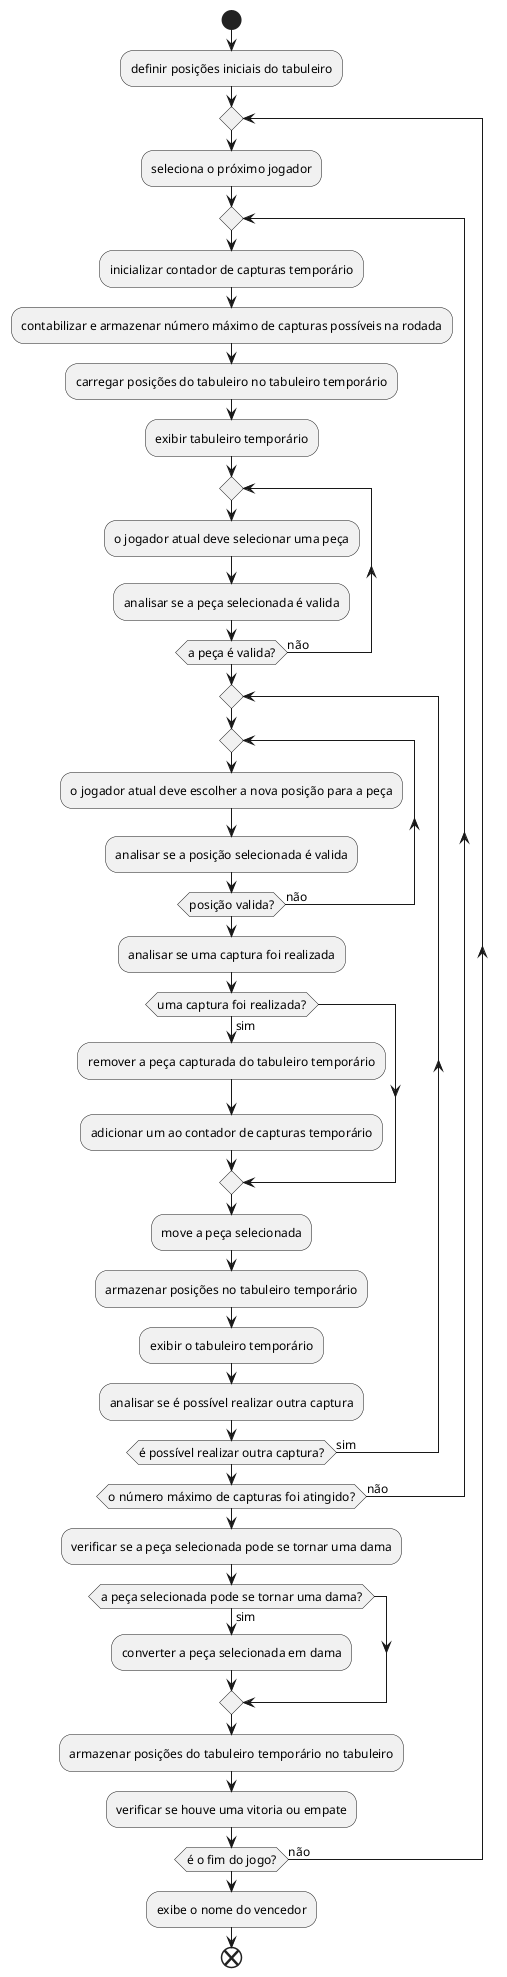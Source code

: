 @startuml Atividades

skinparam DefaultTextAlignment center
skinparam DefaultFontSize 12

start
:definir posições iniciais do tabuleiro;

repeat
    :seleciona o próximo jogador;

    repeat
        :inicializar contador de capturas temporário;
        :contabilizar e armazenar número máximo de capturas possíveis na rodada;
        :carregar posições do tabuleiro no tabuleiro temporário;
        :exibir tabuleiro temporário;

        repeat
            :o jogador atual deve selecionar uma peça;
            :analisar se a peça selecionada é valida;
        repeat while (a peça é valida?) is (não)

        repeat
            repeat
                :o jogador atual deve escolher a nova posição para a peça;
                :analisar se a posição selecionada é valida;
            repeat while (posição valida?) is (não)

            :analisar se uma captura foi realizada;

            if (uma captura foi realizada?) then (sim)
                :remover a peça capturada do tabuleiro temporário;
                :adicionar um ao contador de capturas temporário;
            endif

            :move a peça selecionada;
            :armazenar posições no tabuleiro temporário;
            :exibir o tabuleiro temporário;
            :analisar se é possível realizar outra captura;
        repeat while (é possível realizar outra captura?) is (sim)
    repeat while (o número máximo de capturas foi atingido?) is (não)

    :verificar se a peça selecionada pode se tornar uma dama;
    if (a peça selecionada pode se tornar uma dama?) then (sim)
        :converter a peça selecionada em dama;
    endif

    :armazenar posições do tabuleiro temporário no tabuleiro;
    :verificar se houve uma vitoria ou empate;
repeat while (é o fim do jogo?) is (não)

:exibe o nome do vencedor;
end

@enduml
